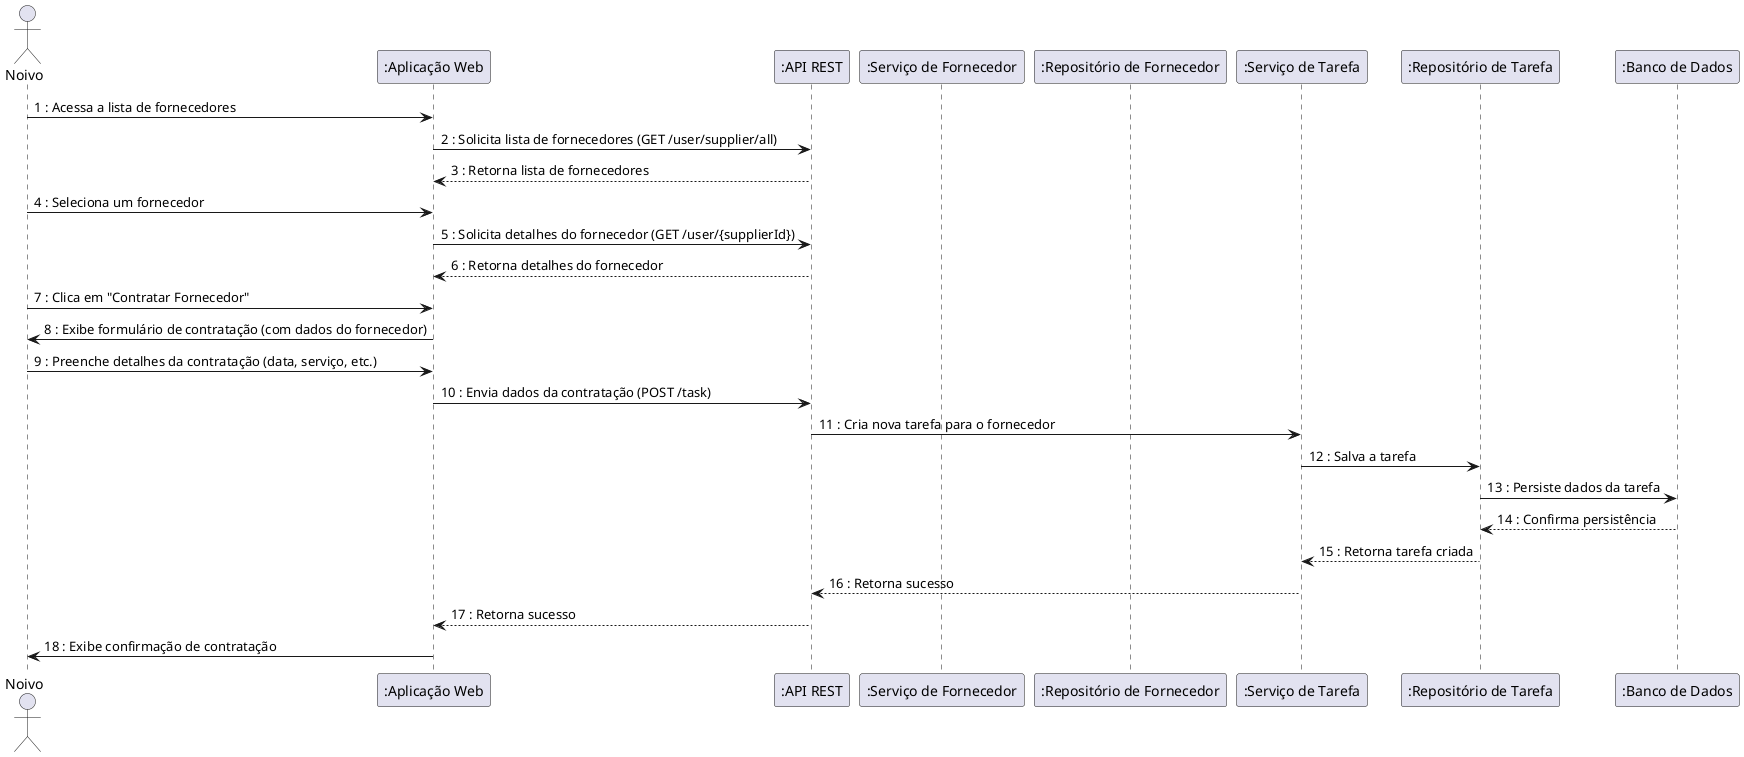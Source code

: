 @startuml
actor "Noivo" as Noivo
participant ":Aplicação Web" as WebApp
participant ":API REST" as API
participant ":Serviço de Fornecedor" as FornecedorService
participant ":Repositório de Fornecedor" as FornecedorRepository
participant ":Serviço de Tarefa" as TaskService
participant ":Repositório de Tarefa" as TaskRepository
participant ":Banco de Dados" as DB


Noivo -> WebApp : 1 : Acessa a lista de fornecedores
WebApp -> API : 2 : Solicita lista de fornecedores (GET /user/supplier/all)
API --> WebApp : 3 : Retorna lista de fornecedores
Noivo -> WebApp : 4 : Seleciona um fornecedor
WebApp -> API : 5 : Solicita detalhes do fornecedor (GET /user/{supplierId})
API --> WebApp : 6 : Retorna detalhes do fornecedor
Noivo -> WebApp : 7 : Clica em "Contratar Fornecedor"
WebApp -> Noivo : 8 : Exibe formulário de contratação (com dados do fornecedor)
Noivo -> WebApp : 9 : Preenche detalhes da contratação (data, serviço, etc.)
WebApp -> API : 10 : Envia dados da contratação (POST /task)
API -> TaskService : 11 : Cria nova tarefa para o fornecedor
TaskService -> TaskRepository : 12 : Salva a tarefa
TaskRepository -> DB : 13 : Persiste dados da tarefa
DB --> TaskRepository : 14 : Confirma persistência
TaskRepository --> TaskService : 15 : Retorna tarefa criada
TaskService --> API : 16 : Retorna sucesso
API --> WebApp : 17 : Retorna sucesso
WebApp -> Noivo : 18 : Exibe confirmação de contratação


@enduml